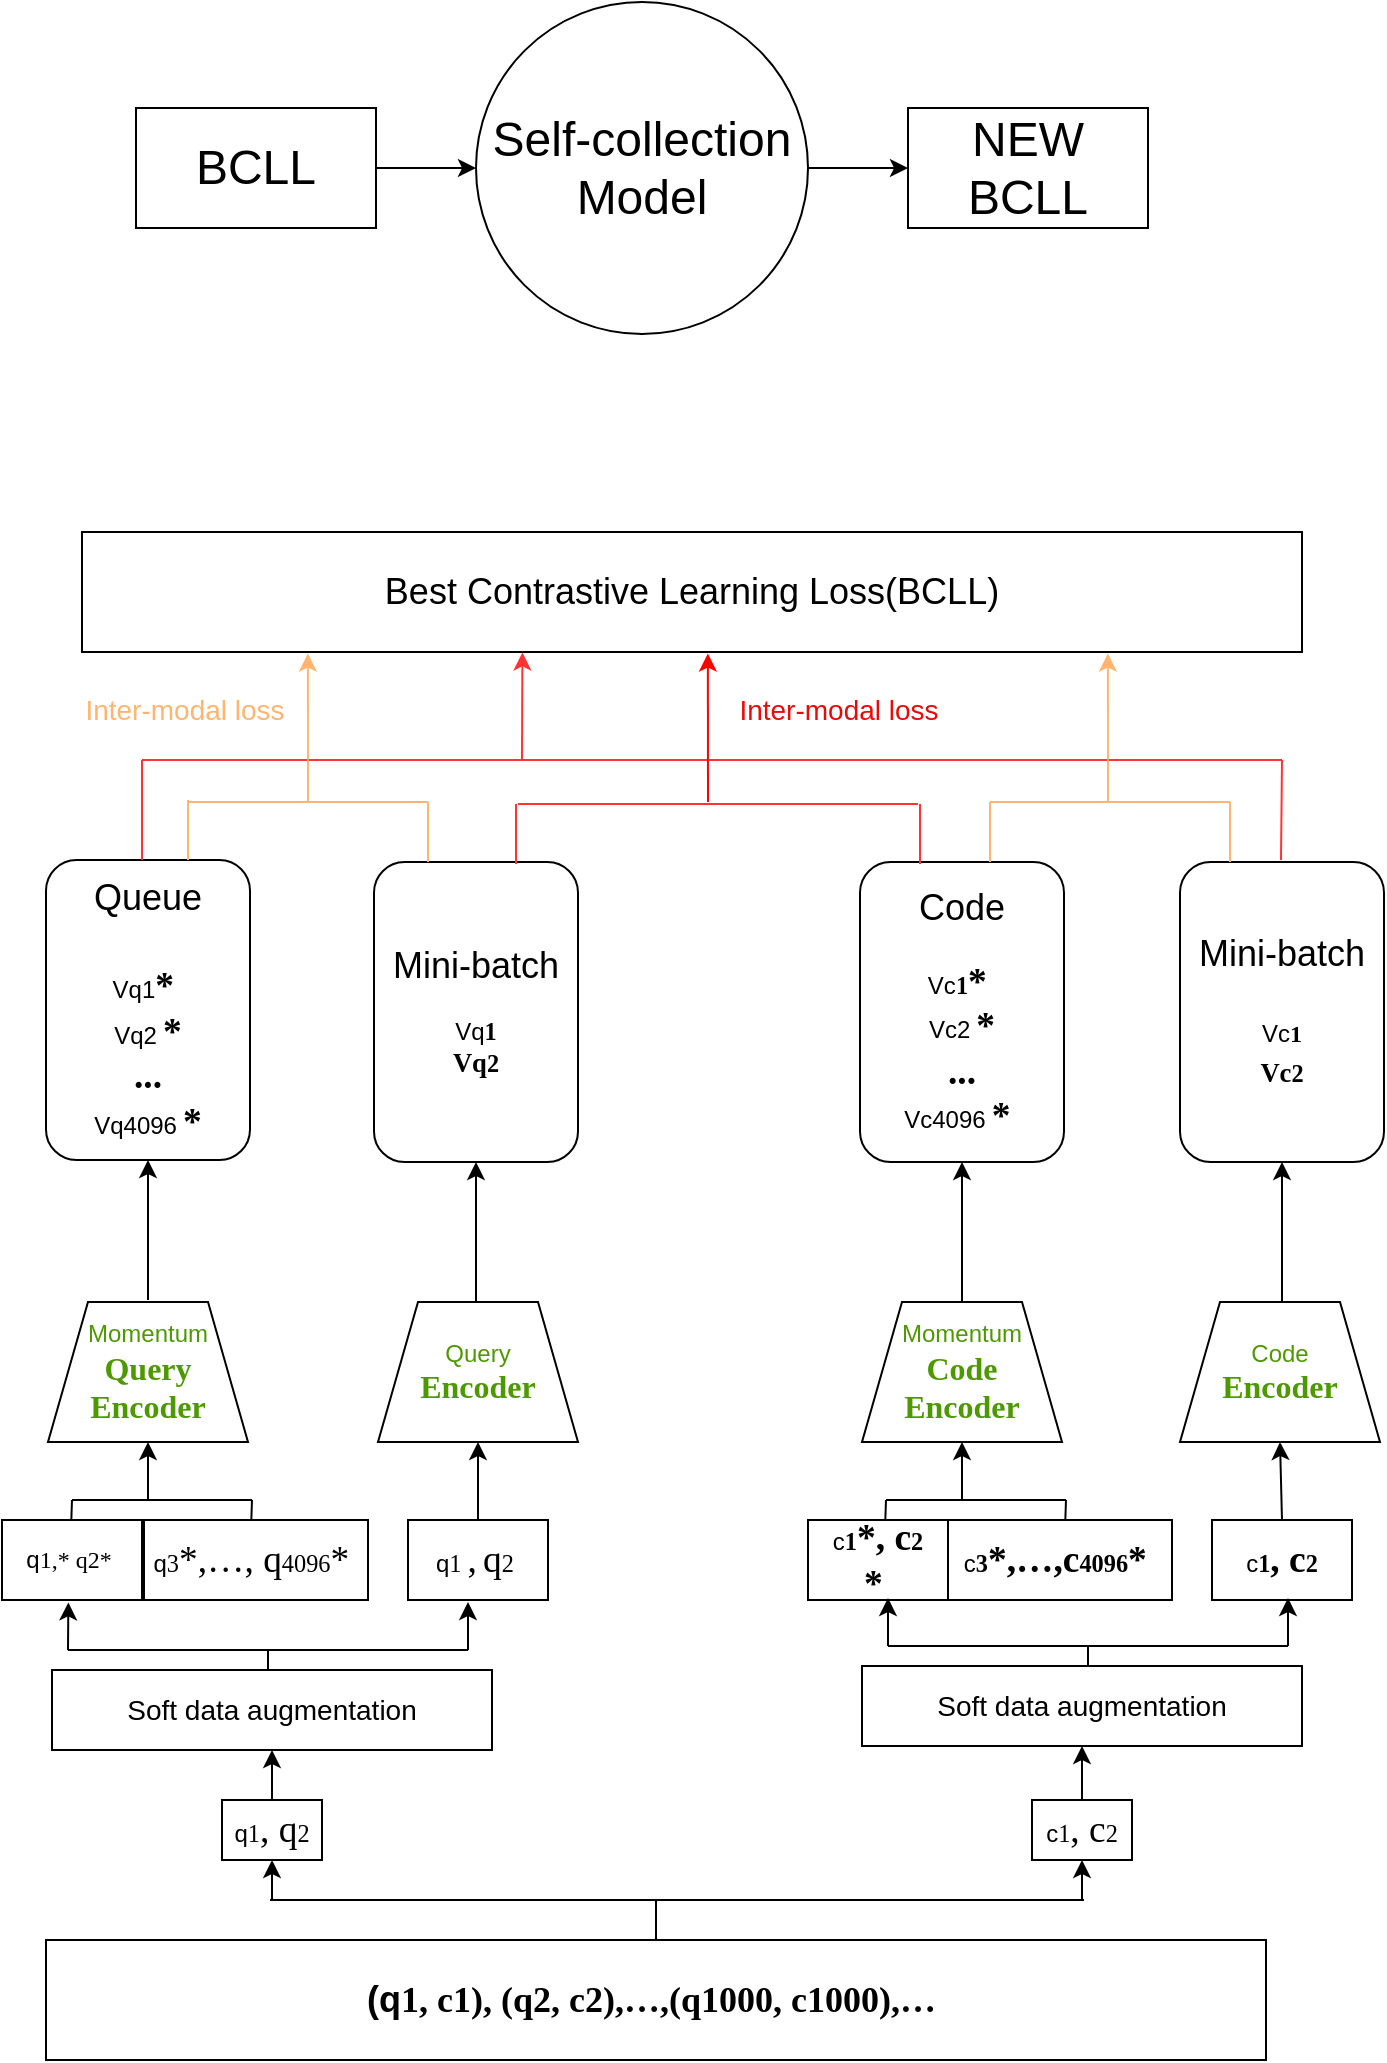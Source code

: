 <mxfile version="22.1.18" type="github">
  <diagram name="第 1 页" id="awsZ11LKHAH2snAvU0Er">
    <mxGraphModel dx="1436" dy="884" grid="1" gridSize="10" guides="1" tooltips="1" connect="1" arrows="1" fold="1" page="1" pageScale="1" pageWidth="827" pageHeight="1169" math="0" shadow="0">
      <root>
        <mxCell id="0" />
        <mxCell id="1" parent="0" />
        <mxCell id="aNl_W9AP3bxOsuSqv49G-1" value="&lt;div&gt;&lt;font style=&quot;font-size: 18px;&quot;&gt;&lt;b&gt;(q&lt;span style=&quot;font-family: Arial-BoldMT;&quot;&gt;1&lt;/span&gt;&lt;span style=&quot;font-family: Arial-BoldMT;&quot;&gt;, c&lt;/span&gt;&lt;span style=&quot;font-family: Arial-BoldMT;&quot;&gt;1&lt;/span&gt;&lt;span style=&quot;font-family: Arial-BoldMT;&quot;&gt;), (q&lt;/span&gt;&lt;span style=&quot;font-family: Arial-BoldMT;&quot;&gt;2&lt;/span&gt;&lt;span style=&quot;font-family: Arial-BoldMT;&quot;&gt;, c&lt;/span&gt;&lt;span style=&quot;font-family: Arial-BoldMT;&quot;&gt;2&lt;/span&gt;&lt;span style=&quot;font-family: Arial-BoldMT;&quot;&gt;),&lt;/span&gt;&lt;span style=&quot;font-family: 宋体;&quot;&gt;…&lt;/span&gt;&lt;span style=&quot;font-family: Arial-BoldMT;&quot;&gt;,(q&lt;/span&gt;&lt;span style=&quot;font-family: Arial-BoldMT;&quot;&gt;1000&lt;/span&gt;&lt;span style=&quot;font-family: Arial-BoldMT;&quot;&gt;, c&lt;/span&gt;&lt;span style=&quot;font-family: Arial-BoldMT;&quot;&gt;1000&lt;/span&gt;&lt;span style=&quot;font-family: Arial-BoldMT;&quot;&gt;),&lt;/span&gt;&lt;span style=&quot;font-family: 宋体;&quot;&gt;…&amp;nbsp;&lt;/span&gt;&lt;/b&gt;&lt;/font&gt;&lt;/div&gt;" style="rounded=0;whiteSpace=wrap;html=1;" parent="1" vertex="1">
          <mxGeometry x="109" y="1060" width="610" height="60" as="geometry" />
        </mxCell>
        <mxCell id="aNl_W9AP3bxOsuSqv49G-2" value="&lt;div&gt;&lt;font style=&quot;font-size: 14px;&quot;&gt;Soft data augmentation&lt;/font&gt;&lt;/div&gt;" style="rounded=0;whiteSpace=wrap;html=1;" parent="1" vertex="1">
          <mxGeometry x="112" y="925" width="220" height="40" as="geometry" />
        </mxCell>
        <mxCell id="aNl_W9AP3bxOsuSqv49G-4" value="&lt;div&gt;&lt;font style=&quot;font-size: 14px;&quot;&gt;Soft data augmentation&lt;/font&gt;&lt;/div&gt;" style="rounded=0;whiteSpace=wrap;html=1;" parent="1" vertex="1">
          <mxGeometry x="517" y="923" width="220" height="40" as="geometry" />
        </mxCell>
        <mxCell id="aNl_W9AP3bxOsuSqv49G-17" value="" style="edgeStyle=orthogonalEdgeStyle;rounded=0;orthogonalLoop=1;jettySize=auto;html=1;" parent="1" source="aNl_W9AP3bxOsuSqv49G-5" target="aNl_W9AP3bxOsuSqv49G-2" edge="1">
          <mxGeometry relative="1" as="geometry" />
        </mxCell>
        <mxCell id="aNl_W9AP3bxOsuSqv49G-5" value="&lt;div&gt;q&lt;span style=&quot;font-size: 9.12pt; font-family: Arial-BoldMT;&quot;&gt;1&lt;/span&gt;&lt;span style=&quot;font-size: 14.04pt; font-family: Arial-BoldMT;&quot;&gt;, q&lt;/span&gt;&lt;span style=&quot;font-size: 9.12pt; font-family: Arial-BoldMT;&quot;&gt;2&lt;/span&gt;&lt;/div&gt;" style="rounded=0;whiteSpace=wrap;html=1;" parent="1" vertex="1">
          <mxGeometry x="197" y="990" width="50" height="30" as="geometry" />
        </mxCell>
        <mxCell id="aNl_W9AP3bxOsuSqv49G-18" value="" style="edgeStyle=orthogonalEdgeStyle;rounded=0;orthogonalLoop=1;jettySize=auto;html=1;" parent="1" source="aNl_W9AP3bxOsuSqv49G-6" target="aNl_W9AP3bxOsuSqv49G-4" edge="1">
          <mxGeometry relative="1" as="geometry" />
        </mxCell>
        <mxCell id="aNl_W9AP3bxOsuSqv49G-6" value="&lt;div&gt;c&lt;span style=&quot;font-size: 9.12pt; font-family: Arial-BoldMT;&quot;&gt;1&lt;/span&gt;&lt;span style=&quot;font-size: 14.04pt; font-family: Arial-BoldMT;&quot;&gt;, c&lt;/span&gt;&lt;span style=&quot;font-size: 9.12pt; font-family: Arial-BoldMT;&quot;&gt;2&lt;/span&gt;&lt;/div&gt;" style="rounded=0;whiteSpace=wrap;html=1;" parent="1" vertex="1">
          <mxGeometry x="602" y="990" width="50" height="30" as="geometry" />
        </mxCell>
        <mxCell id="aNl_W9AP3bxOsuSqv49G-11" value="" style="endArrow=none;html=1;rounded=0;exitX=0.5;exitY=0;exitDx=0;exitDy=0;" parent="1" source="aNl_W9AP3bxOsuSqv49G-1" edge="1">
          <mxGeometry width="50" height="50" relative="1" as="geometry">
            <mxPoint x="390" y="860" as="sourcePoint" />
            <mxPoint x="414" y="1040" as="targetPoint" />
          </mxGeometry>
        </mxCell>
        <mxCell id="aNl_W9AP3bxOsuSqv49G-13" value="" style="endArrow=none;html=1;rounded=0;" parent="1" edge="1">
          <mxGeometry width="50" height="50" relative="1" as="geometry">
            <mxPoint x="221" y="1040" as="sourcePoint" />
            <mxPoint x="628" y="1040" as="targetPoint" />
          </mxGeometry>
        </mxCell>
        <mxCell id="aNl_W9AP3bxOsuSqv49G-15" value="" style="endArrow=classic;html=1;rounded=0;entryX=0.5;entryY=1;entryDx=0;entryDy=0;" parent="1" target="aNl_W9AP3bxOsuSqv49G-5" edge="1">
          <mxGeometry width="50" height="50" relative="1" as="geometry">
            <mxPoint x="222" y="1040" as="sourcePoint" />
            <mxPoint x="522" y="810" as="targetPoint" />
          </mxGeometry>
        </mxCell>
        <mxCell id="aNl_W9AP3bxOsuSqv49G-16" value="" style="endArrow=classic;html=1;rounded=0;entryX=0.5;entryY=1;entryDx=0;entryDy=0;" parent="1" target="aNl_W9AP3bxOsuSqv49G-6" edge="1">
          <mxGeometry width="50" height="50" relative="1" as="geometry">
            <mxPoint x="627" y="1040" as="sourcePoint" />
            <mxPoint x="517" y="980" as="targetPoint" />
          </mxGeometry>
        </mxCell>
        <mxCell id="aNl_W9AP3bxOsuSqv49G-19" value="&lt;div&gt;&lt;font style=&quot;font-size: 12px;&quot;&gt;q&lt;span style=&quot;font-family: Arial-BoldMT;&quot;&gt;1&lt;/span&gt;&lt;span style=&quot;font-family: Arial-BoldMT;&quot;&gt;,* q&lt;/span&gt;&lt;span style=&quot;font-family: Arial-BoldMT;&quot;&gt;2&lt;/span&gt;&lt;span style=&quot;font-family: Arial-BoldMT;&quot;&gt;*&amp;nbsp;&lt;/span&gt;&lt;/font&gt;&lt;/div&gt;" style="rounded=0;whiteSpace=wrap;html=1;" parent="1" vertex="1">
          <mxGeometry x="87" y="850" width="70" height="40" as="geometry" />
        </mxCell>
        <mxCell id="aNl_W9AP3bxOsuSqv49G-20" value="&lt;div&gt;q&lt;span style=&quot;font-size: 9.12pt; font-family: Arial-BoldMT;&quot;&gt;3&lt;/span&gt;&lt;span style=&quot;font-size: 14.04pt; font-family: Arial-BoldMT;&quot;&gt;*,&lt;/span&gt;&lt;span style=&quot;font-size: 14.04pt; font-family: 宋体;&quot;&gt;…&lt;/span&gt;&lt;span style=&quot;font-size: 14.04pt; font-family: Arial-BoldMT;&quot;&gt;, q&lt;/span&gt;&lt;span style=&quot;font-size: 9.12pt; font-family: Arial-BoldMT;&quot;&gt;4096&lt;/span&gt;&lt;span style=&quot;font-size: 14.04pt; font-family: Arial-BoldMT;&quot;&gt;*&amp;nbsp;&lt;/span&gt;&lt;/div&gt;" style="rounded=0;whiteSpace=wrap;html=1;" parent="1" vertex="1">
          <mxGeometry x="158" y="850" width="112" height="40" as="geometry" />
        </mxCell>
        <mxCell id="aNl_W9AP3bxOsuSqv49G-21" value="&lt;div&gt;q&lt;span style=&quot;font-size: 9.12pt; font-family: Arial-BoldMT;&quot;&gt;1 &lt;/span&gt;&lt;span style=&quot;font-size: 14.064pt; font-family: Arial-BoldMT;&quot;&gt;,&lt;/span&gt;&lt;span style=&quot;font-size: 9.12pt; font-family: Arial-BoldMT;&quot;&gt; &lt;/span&gt;&lt;span style=&quot;font-size: 14.064pt; font-family: Arial-BoldMT;&quot;&gt;q&lt;/span&gt;&lt;span style=&quot;font-size: 9.12pt; font-family: Arial-BoldMT;&quot;&gt;2&amp;nbsp;&lt;/span&gt;&lt;/div&gt;" style="rounded=0;whiteSpace=wrap;html=1;" parent="1" vertex="1">
          <mxGeometry x="290" y="850" width="70" height="40" as="geometry" />
        </mxCell>
        <mxCell id="aNl_W9AP3bxOsuSqv49G-25" value="&lt;div&gt;c&lt;span style=&quot;font-size: 9.12pt; font-family: Arial-BoldMT; font-weight: bold;&quot;&gt;1&lt;/span&gt;&lt;span style=&quot;font-size: 14.064pt; font-family: Arial-BoldMT; font-weight: bold;&quot;&gt;*, c&lt;/span&gt;&lt;span style=&quot;font-size: 9.12pt; font-family: Arial-BoldMT; font-weight: bold;&quot;&gt;2&lt;br/&gt;&lt;/span&gt;&lt;span style=&quot;font-size: 14.064pt; font-family: Arial-BoldMT; font-weight: bold;&quot;&gt;*&amp;nbsp;&lt;/span&gt;&lt;/div&gt;" style="rounded=0;whiteSpace=wrap;html=1;" parent="1" vertex="1">
          <mxGeometry x="490" y="850" width="70" height="40" as="geometry" />
        </mxCell>
        <mxCell id="aNl_W9AP3bxOsuSqv49G-26" value="&lt;div&gt;c&lt;span style=&quot;font-size: 9.12pt; font-family: Arial-BoldMT; font-weight: bold;&quot;&gt;3&lt;/span&gt;&lt;span style=&quot;font-size: 14.04pt; font-family: Arial-BoldMT; font-weight: bold;&quot;&gt;*,&lt;/span&gt;&lt;span style=&quot;font-size: 14.04pt; font-family: 宋体; font-weight: bold;&quot;&gt;…&lt;/span&gt;&lt;span style=&quot;font-size: 14.04pt; font-family: Arial-BoldMT; font-weight: bold;&quot;&gt;,c&lt;/span&gt;&lt;span style=&quot;font-size: 9.12pt; font-family: Arial-BoldMT; font-weight: bold;&quot;&gt;4096&lt;/span&gt;&lt;span style=&quot;font-size: 14.04pt; font-family: Arial-BoldMT; font-weight: bold;&quot;&gt;*&amp;nbsp;&lt;/span&gt;&lt;/div&gt;" style="rounded=0;whiteSpace=wrap;html=1;" parent="1" vertex="1">
          <mxGeometry x="560" y="850" width="112" height="40" as="geometry" />
        </mxCell>
        <mxCell id="aNl_W9AP3bxOsuSqv49G-27" value="&lt;div&gt;c&lt;span style=&quot;font-size: 9.12pt; font-family: Arial-BoldMT; font-weight: bold;&quot;&gt;1&lt;/span&gt;&lt;span style=&quot;font-size: 14.064pt; font-family: Arial-BoldMT; font-weight: bold;&quot;&gt;, c&lt;/span&gt;&lt;span style=&quot;font-size: 9.12pt; font-family: Arial-BoldMT; font-weight: bold;&quot;&gt;2&lt;/span&gt;&lt;/div&gt;" style="rounded=0;whiteSpace=wrap;html=1;" parent="1" vertex="1">
          <mxGeometry x="692" y="850" width="70" height="40" as="geometry" />
        </mxCell>
        <mxCell id="aNl_W9AP3bxOsuSqv49G-30" value="" style="endArrow=none;html=1;rounded=0;" parent="1" edge="1">
          <mxGeometry width="50" height="50" relative="1" as="geometry">
            <mxPoint x="220" y="925" as="sourcePoint" />
            <mxPoint x="220" y="915" as="targetPoint" />
          </mxGeometry>
        </mxCell>
        <mxCell id="aNl_W9AP3bxOsuSqv49G-31" value="" style="endArrow=none;html=1;rounded=0;" parent="1" edge="1">
          <mxGeometry width="50" height="50" relative="1" as="geometry">
            <mxPoint x="120" y="915" as="sourcePoint" />
            <mxPoint x="320" y="915" as="targetPoint" />
          </mxGeometry>
        </mxCell>
        <mxCell id="aNl_W9AP3bxOsuSqv49G-32" value="" style="endArrow=classic;html=1;rounded=0;entryX=0.474;entryY=1.03;entryDx=0;entryDy=0;entryPerimeter=0;" parent="1" target="aNl_W9AP3bxOsuSqv49G-19" edge="1">
          <mxGeometry width="50" height="50" relative="1" as="geometry">
            <mxPoint x="120" y="915" as="sourcePoint" />
            <mxPoint x="119.83" y="892.68" as="targetPoint" />
          </mxGeometry>
        </mxCell>
        <mxCell id="aNl_W9AP3bxOsuSqv49G-35" value="" style="endArrow=classic;html=1;rounded=0;entryX=0.474;entryY=1.03;entryDx=0;entryDy=0;entryPerimeter=0;" parent="1" edge="1">
          <mxGeometry width="50" height="50" relative="1" as="geometry">
            <mxPoint x="320" y="915" as="sourcePoint" />
            <mxPoint x="320" y="891" as="targetPoint" />
          </mxGeometry>
        </mxCell>
        <mxCell id="aNl_W9AP3bxOsuSqv49G-37" value="" style="endArrow=none;html=1;rounded=0;" parent="1" edge="1">
          <mxGeometry width="50" height="50" relative="1" as="geometry">
            <mxPoint x="630" y="923" as="sourcePoint" />
            <mxPoint x="630" y="913" as="targetPoint" />
          </mxGeometry>
        </mxCell>
        <mxCell id="aNl_W9AP3bxOsuSqv49G-38" value="" style="endArrow=none;html=1;rounded=0;" parent="1" edge="1">
          <mxGeometry width="50" height="50" relative="1" as="geometry">
            <mxPoint x="530" y="913" as="sourcePoint" />
            <mxPoint x="730" y="913" as="targetPoint" />
          </mxGeometry>
        </mxCell>
        <mxCell id="aNl_W9AP3bxOsuSqv49G-39" value="" style="endArrow=classic;html=1;rounded=0;entryX=0.474;entryY=1.03;entryDx=0;entryDy=0;entryPerimeter=0;" parent="1" edge="1">
          <mxGeometry width="50" height="50" relative="1" as="geometry">
            <mxPoint x="530" y="913" as="sourcePoint" />
            <mxPoint x="530" y="889" as="targetPoint" />
          </mxGeometry>
        </mxCell>
        <mxCell id="aNl_W9AP3bxOsuSqv49G-40" value="" style="endArrow=classic;html=1;rounded=0;entryX=0.474;entryY=1.03;entryDx=0;entryDy=0;entryPerimeter=0;" parent="1" edge="1">
          <mxGeometry width="50" height="50" relative="1" as="geometry">
            <mxPoint x="730" y="913" as="sourcePoint" />
            <mxPoint x="730" y="889" as="targetPoint" />
          </mxGeometry>
        </mxCell>
        <mxCell id="aNl_W9AP3bxOsuSqv49G-41" value="&lt;div&gt;&lt;font color=&quot;#4d9900&quot;&gt;Momentum&lt;br&gt;&lt;/font&gt;&lt;/div&gt;&lt;div&gt;&lt;span style=&quot;font-size: 12pt; font-family: Arial-BoldMT; font-weight: bold;&quot;&gt;&lt;font color=&quot;#4d9900&quot;&gt;Query &lt;br&gt;&lt;/font&gt;&lt;/span&gt;&lt;/div&gt;&lt;div&gt;&lt;span style=&quot;font-size: 12pt; font-family: Arial-BoldMT; font-weight: bold;&quot;&gt;&lt;font color=&quot;#4d9900&quot;&gt;Encoder&lt;/font&gt;&lt;/span&gt;&lt;/div&gt;" style="shape=trapezoid;perimeter=trapezoidPerimeter;whiteSpace=wrap;html=1;fixedSize=1;" parent="1" vertex="1">
          <mxGeometry x="110" y="741" width="100" height="70" as="geometry" />
        </mxCell>
        <mxCell id="aNl_W9AP3bxOsuSqv49G-42" value="&lt;div&gt;&lt;font color=&quot;#4d9900&quot;&gt;Query &lt;br&gt;&lt;/font&gt;&lt;/div&gt;&lt;div&gt;&lt;span style=&quot;font-size: 12pt; font-family: Arial-BoldMT; font-weight: bold;&quot;&gt;&lt;font color=&quot;#4d9900&quot;&gt;Encoder&lt;/font&gt;&lt;/span&gt;&lt;/div&gt;" style="shape=trapezoid;perimeter=trapezoidPerimeter;whiteSpace=wrap;html=1;fixedSize=1;" parent="1" vertex="1">
          <mxGeometry x="275" y="741" width="100" height="70" as="geometry" />
        </mxCell>
        <mxCell id="aNl_W9AP3bxOsuSqv49G-43" value="&lt;div&gt;&lt;font color=&quot;#4d9900&quot;&gt;Momentum&lt;br&gt;&lt;/font&gt;&lt;/div&gt;&lt;div&gt;&lt;span style=&quot;font-size: 12pt; font-family: Arial-BoldMT; font-weight: bold;&quot;&gt;&lt;font color=&quot;#4d9900&quot;&gt;Code &lt;br&gt;&lt;/font&gt;&lt;/span&gt;&lt;/div&gt;&lt;div&gt;&lt;span style=&quot;font-size: 12pt; font-family: Arial-BoldMT; font-weight: bold;&quot;&gt;&lt;font color=&quot;#4d9900&quot;&gt;Encoder&lt;/font&gt;&lt;/span&gt;&lt;/div&gt;" style="shape=trapezoid;perimeter=trapezoidPerimeter;whiteSpace=wrap;html=1;fixedSize=1;" parent="1" vertex="1">
          <mxGeometry x="517" y="741" width="100" height="70" as="geometry" />
        </mxCell>
        <mxCell id="aNl_W9AP3bxOsuSqv49G-44" value="&lt;div&gt;&lt;font color=&quot;#4d9900&quot;&gt;Code &lt;br&gt;&lt;/font&gt;&lt;/div&gt;&lt;div&gt;&lt;span style=&quot;font-size: 12pt; font-family: Arial-BoldMT; font-weight: bold;&quot;&gt;&lt;font color=&quot;#4d9900&quot;&gt;Encoder&lt;/font&gt;&lt;/span&gt;&lt;/div&gt;" style="shape=trapezoid;perimeter=trapezoidPerimeter;whiteSpace=wrap;html=1;fixedSize=1;" parent="1" vertex="1">
          <mxGeometry x="676" y="741" width="100" height="70" as="geometry" />
        </mxCell>
        <mxCell id="aNl_W9AP3bxOsuSqv49G-45" value="" style="endArrow=classic;html=1;rounded=0;exitX=0.5;exitY=0;exitDx=0;exitDy=0;entryX=0.5;entryY=1;entryDx=0;entryDy=0;" parent="1" source="aNl_W9AP3bxOsuSqv49G-21" target="aNl_W9AP3bxOsuSqv49G-42" edge="1">
          <mxGeometry width="50" height="50" relative="1" as="geometry">
            <mxPoint x="460" y="890" as="sourcePoint" />
            <mxPoint x="430" y="820" as="targetPoint" />
          </mxGeometry>
        </mxCell>
        <mxCell id="aNl_W9AP3bxOsuSqv49G-46" value="" style="endArrow=classic;html=1;rounded=0;exitX=0.5;exitY=0;exitDx=0;exitDy=0;entryX=0.5;entryY=1;entryDx=0;entryDy=0;" parent="1" source="aNl_W9AP3bxOsuSqv49G-27" target="aNl_W9AP3bxOsuSqv49G-44" edge="1">
          <mxGeometry width="50" height="50" relative="1" as="geometry">
            <mxPoint x="460" y="890" as="sourcePoint" />
            <mxPoint x="510" y="840" as="targetPoint" />
          </mxGeometry>
        </mxCell>
        <mxCell id="aNl_W9AP3bxOsuSqv49G-47" value="" style="endArrow=none;html=1;rounded=0;" parent="1" edge="1">
          <mxGeometry width="50" height="50" relative="1" as="geometry">
            <mxPoint x="121.66" y="850" as="sourcePoint" />
            <mxPoint x="122" y="840" as="targetPoint" />
          </mxGeometry>
        </mxCell>
        <mxCell id="aNl_W9AP3bxOsuSqv49G-49" value="" style="endArrow=none;html=1;rounded=0;" parent="1" edge="1">
          <mxGeometry width="50" height="50" relative="1" as="geometry">
            <mxPoint x="211.66" y="850" as="sourcePoint" />
            <mxPoint x="212" y="840" as="targetPoint" />
          </mxGeometry>
        </mxCell>
        <mxCell id="aNl_W9AP3bxOsuSqv49G-50" value="" style="endArrow=none;html=1;rounded=0;" parent="1" edge="1">
          <mxGeometry width="50" height="50" relative="1" as="geometry">
            <mxPoint x="122" y="840" as="sourcePoint" />
            <mxPoint x="212" y="840" as="targetPoint" />
          </mxGeometry>
        </mxCell>
        <mxCell id="aNl_W9AP3bxOsuSqv49G-51" value="" style="endArrow=classic;html=1;rounded=0;entryX=0.5;entryY=1;entryDx=0;entryDy=0;" parent="1" target="aNl_W9AP3bxOsuSqv49G-41" edge="1">
          <mxGeometry width="50" height="50" relative="1" as="geometry">
            <mxPoint x="160" y="840" as="sourcePoint" />
            <mxPoint x="158" y="811" as="targetPoint" />
          </mxGeometry>
        </mxCell>
        <mxCell id="aNl_W9AP3bxOsuSqv49G-52" value="" style="endArrow=none;html=1;rounded=0;" parent="1" edge="1">
          <mxGeometry width="50" height="50" relative="1" as="geometry">
            <mxPoint x="528.66" y="850" as="sourcePoint" />
            <mxPoint x="529" y="840" as="targetPoint" />
          </mxGeometry>
        </mxCell>
        <mxCell id="aNl_W9AP3bxOsuSqv49G-53" value="" style="endArrow=none;html=1;rounded=0;" parent="1" edge="1">
          <mxGeometry width="50" height="50" relative="1" as="geometry">
            <mxPoint x="618.66" y="850" as="sourcePoint" />
            <mxPoint x="619" y="840" as="targetPoint" />
          </mxGeometry>
        </mxCell>
        <mxCell id="aNl_W9AP3bxOsuSqv49G-54" value="" style="endArrow=none;html=1;rounded=0;" parent="1" edge="1">
          <mxGeometry width="50" height="50" relative="1" as="geometry">
            <mxPoint x="529" y="840" as="sourcePoint" />
            <mxPoint x="619" y="840" as="targetPoint" />
          </mxGeometry>
        </mxCell>
        <mxCell id="aNl_W9AP3bxOsuSqv49G-55" value="" style="endArrow=classic;html=1;rounded=0;entryX=0.5;entryY=1;entryDx=0;entryDy=0;" parent="1" edge="1">
          <mxGeometry width="50" height="50" relative="1" as="geometry">
            <mxPoint x="567" y="840" as="sourcePoint" />
            <mxPoint x="567" y="811" as="targetPoint" />
          </mxGeometry>
        </mxCell>
        <mxCell id="aNl_W9AP3bxOsuSqv49G-56" value="&lt;div&gt;&lt;font style=&quot;font-size: 18px;&quot;&gt;Queue&lt;/font&gt;&lt;/div&gt;&lt;div&gt;&lt;font style=&quot;font-size: 18px;&quot;&gt;&lt;br&gt;&lt;/font&gt;&lt;/div&gt;&lt;div&gt;&lt;font style=&quot;font-size: 18px;&quot;&gt;&lt;div style=&quot;border-color: var(--border-color); font-size: 12px;&quot;&gt;&lt;div style=&quot;border-color: var(--border-color);&quot;&gt;Vq1&lt;span style=&quot;border-color: var(--border-color); font-size: 14.04pt; font-family: Arial-BoldMT; font-weight: bold;&quot;&gt;*&amp;nbsp;&lt;/span&gt;&lt;/div&gt;&lt;/div&gt;&lt;div style=&quot;border-color: var(--border-color); font-size: 12px;&quot;&gt;&lt;div style=&quot;border-color: var(--border-color);&quot;&gt;Vq2&lt;span style=&quot;border-color: var(--border-color); font-size: 9.12pt; font-family: Arial-BoldMT; font-weight: bold;&quot;&gt;&amp;nbsp;&lt;/span&gt;&lt;span style=&quot;border-color: var(--border-color); font-size: 14.04pt; font-family: Arial-BoldMT; font-weight: bold;&quot;&gt;*&lt;/span&gt;&lt;/div&gt;&lt;div style=&quot;border-color: var(--border-color);&quot;&gt;&lt;span style=&quot;border-color: var(--border-color); font-size: 14.04pt; font-family: Arial-BoldMT; font-weight: bold;&quot;&gt;...&lt;/span&gt;&lt;/div&gt;&lt;div style=&quot;border-color: var(--border-color);&quot;&gt;Vq4096&lt;span style=&quot;border-color: var(--border-color); background-color: initial; font-size: 9.12pt; font-family: Arial-BoldMT; font-weight: bold;&quot;&gt;&amp;nbsp;&lt;/span&gt;&lt;span style=&quot;border-color: var(--border-color); background-color: initial; font-size: 14.04pt; font-family: Arial-BoldMT; font-weight: bold;&quot;&gt;*&lt;/span&gt;&lt;/div&gt;&lt;/div&gt;&lt;/font&gt;&lt;/div&gt;" style="rounded=1;whiteSpace=wrap;html=1;" parent="1" vertex="1">
          <mxGeometry x="109" y="520" width="102" height="150" as="geometry" />
        </mxCell>
        <mxCell id="aNl_W9AP3bxOsuSqv49G-60" value="" style="endArrow=classic;html=1;rounded=0;entryX=0.5;entryY=1;entryDx=0;entryDy=0;" parent="1" target="aNl_W9AP3bxOsuSqv49G-56" edge="1">
          <mxGeometry width="50" height="50" relative="1" as="geometry">
            <mxPoint x="160" y="740" as="sourcePoint" />
            <mxPoint x="470" y="640" as="targetPoint" />
          </mxGeometry>
        </mxCell>
        <mxCell id="aNl_W9AP3bxOsuSqv49G-63" value="&lt;div&gt;&lt;font style=&quot;font-size: 18px;&quot;&gt;Mini-batch&lt;/font&gt;&lt;/div&gt;&lt;div&gt;&lt;div&gt;&lt;span style=&quot;font-size: 9.12pt; font-family: Arial-BoldMT; font-weight: bold;&quot;&gt;&lt;br&gt;&lt;/span&gt;&lt;/div&gt;&lt;div&gt;&lt;div&gt;Vq&lt;span style=&quot;font-size: 9.12pt; font-family: Arial-BoldMT; font-weight: bold;&quot;&gt;1&lt;br&gt;&lt;/span&gt;&lt;/div&gt;&lt;div&gt;&lt;span style=&quot;font-size: 9.96pt; font-family: Arial-BoldMT; font-weight: bold;&quot;&gt;Vq&lt;/span&gt;&lt;span style=&quot;font-size: 9.12pt; font-family: Arial-BoldMT; font-weight: bold;&quot;&gt;2&lt;/span&gt;&lt;/div&gt;&lt;/div&gt;&lt;/div&gt;" style="rounded=1;whiteSpace=wrap;html=1;" parent="1" vertex="1">
          <mxGeometry x="273" y="521" width="102" height="150" as="geometry" />
        </mxCell>
        <mxCell id="aNl_W9AP3bxOsuSqv49G-64" value="" style="endArrow=classic;html=1;rounded=0;entryX=0.5;entryY=1;entryDx=0;entryDy=0;" parent="1" target="aNl_W9AP3bxOsuSqv49G-63" edge="1">
          <mxGeometry width="50" height="50" relative="1" as="geometry">
            <mxPoint x="324" y="741" as="sourcePoint" />
            <mxPoint x="634" y="641" as="targetPoint" />
          </mxGeometry>
        </mxCell>
        <mxCell id="aNl_W9AP3bxOsuSqv49G-65" value="&lt;div&gt;&lt;font style=&quot;font-size: 18px;&quot;&gt;Code&lt;/font&gt;&lt;/div&gt;&lt;div&gt;&lt;br&gt;&lt;/div&gt;&lt;div&gt;&lt;div&gt;Vc&lt;span style=&quot;font-size: 9.12pt; font-family: Arial-BoldMT; font-weight: bold;&quot;&gt;1&lt;/span&gt;&lt;span style=&quot;font-size: 14.04pt; font-family: Arial-BoldMT; font-weight: bold;&quot;&gt;*&amp;nbsp;&lt;/span&gt;&lt;/div&gt;&lt;/div&gt;&lt;div&gt;&lt;div&gt;Vc2&lt;span style=&quot;font-size: 9.12pt; font-family: Arial-BoldMT; font-weight: bold;&quot;&gt;&amp;nbsp;&lt;/span&gt;&lt;span style=&quot;font-size: 14.04pt; font-family: Arial-BoldMT; font-weight: bold;&quot;&gt;*&lt;/span&gt;&lt;/div&gt;&lt;div&gt;&lt;span style=&quot;font-size: 14.04pt; font-family: Arial-BoldMT; font-weight: bold;&quot;&gt;...&lt;/span&gt;&lt;/div&gt;&lt;div&gt;Vc4096&lt;span style=&quot;background-color: initial; font-size: 9.12pt; font-family: Arial-BoldMT; font-weight: bold;&quot;&gt;&amp;nbsp;&lt;/span&gt;&lt;span style=&quot;background-color: initial; font-size: 14.04pt; font-family: Arial-BoldMT; font-weight: bold;&quot;&gt;*&lt;/span&gt;&lt;span style=&quot;font-size: 14.04pt; font-family: Arial-BoldMT; font-weight: bold;&quot;&gt;&amp;nbsp;&lt;/span&gt;&lt;/div&gt;&lt;/div&gt;" style="rounded=1;whiteSpace=wrap;html=1;" parent="1" vertex="1">
          <mxGeometry x="516" y="521" width="102" height="150" as="geometry" />
        </mxCell>
        <mxCell id="aNl_W9AP3bxOsuSqv49G-66" value="" style="endArrow=classic;html=1;rounded=0;entryX=0.5;entryY=1;entryDx=0;entryDy=0;" parent="1" target="aNl_W9AP3bxOsuSqv49G-65" edge="1">
          <mxGeometry width="50" height="50" relative="1" as="geometry">
            <mxPoint x="567" y="741" as="sourcePoint" />
            <mxPoint x="877" y="641" as="targetPoint" />
          </mxGeometry>
        </mxCell>
        <mxCell id="aNl_W9AP3bxOsuSqv49G-67" value="&lt;div&gt;&lt;font style=&quot;font-size: 18px;&quot;&gt;Mini-batch&lt;/font&gt;&lt;/div&gt;&lt;div&gt;&lt;font style=&quot;font-size: 18px;&quot;&gt;&lt;br&gt;&lt;/font&gt;&lt;/div&gt;&lt;div&gt;&lt;font style=&quot;&quot;&gt;&lt;div style=&quot;&quot;&gt;&lt;font style=&quot;font-size: 12px;&quot;&gt;Vc&lt;span style=&quot;font-family: Arial-BoldMT; font-weight: bold;&quot;&gt;1&lt;br&gt;&lt;/span&gt;&lt;/font&gt;&lt;/div&gt;&lt;div style=&quot;font-size: 18px;&quot;&gt;&lt;span style=&quot;font-size: 9.984pt; font-family: Arial-BoldMT; font-weight: bold;&quot;&gt;Vc&lt;/span&gt;&lt;span style=&quot;font-size: 9.12pt; font-family: Arial-BoldMT; font-weight: bold;&quot;&gt;2&lt;/span&gt;&lt;/div&gt;&lt;/font&gt;&lt;/div&gt;" style="rounded=1;whiteSpace=wrap;html=1;" parent="1" vertex="1">
          <mxGeometry x="676" y="521" width="102" height="150" as="geometry" />
        </mxCell>
        <mxCell id="aNl_W9AP3bxOsuSqv49G-68" value="" style="endArrow=classic;html=1;rounded=0;entryX=0.5;entryY=1;entryDx=0;entryDy=0;" parent="1" target="aNl_W9AP3bxOsuSqv49G-67" edge="1">
          <mxGeometry width="50" height="50" relative="1" as="geometry">
            <mxPoint x="727" y="741" as="sourcePoint" />
            <mxPoint x="1037" y="641" as="targetPoint" />
          </mxGeometry>
        </mxCell>
        <mxCell id="VZw-l6e905OapWD9kEM1-4" value="&lt;div&gt;&lt;font style=&quot;font-size: 18px;&quot;&gt;Best Contrastive Learning Loss(BCLL)&lt;/font&gt;&lt;/div&gt;" style="rounded=0;whiteSpace=wrap;html=1;" vertex="1" parent="1">
          <mxGeometry x="127" y="356" width="610" height="60" as="geometry" />
        </mxCell>
        <mxCell id="VZw-l6e905OapWD9kEM1-5" value="" style="endArrow=none;html=1;rounded=0;fillColor=#E61647;strokeColor=#FF3333;" edge="1" parent="1">
          <mxGeometry width="50" height="50" relative="1" as="geometry">
            <mxPoint x="157" y="520" as="sourcePoint" />
            <mxPoint x="157" y="470" as="targetPoint" />
          </mxGeometry>
        </mxCell>
        <mxCell id="VZw-l6e905OapWD9kEM1-6" value="" style="endArrow=none;html=1;rounded=0;fillColor=#E61647;strokeColor=#FF3333;" edge="1" parent="1">
          <mxGeometry width="50" height="50" relative="1" as="geometry">
            <mxPoint x="726.5" y="520" as="sourcePoint" />
            <mxPoint x="727" y="470" as="targetPoint" />
          </mxGeometry>
        </mxCell>
        <mxCell id="VZw-l6e905OapWD9kEM1-7" value="" style="endArrow=none;html=1;rounded=0;fillColor=#E61647;strokeColor=#FF3333;" edge="1" parent="1">
          <mxGeometry width="50" height="50" relative="1" as="geometry">
            <mxPoint x="157" y="470" as="sourcePoint" />
            <mxPoint x="727" y="470" as="targetPoint" />
          </mxGeometry>
        </mxCell>
        <mxCell id="VZw-l6e905OapWD9kEM1-9" value="" style="endArrow=none;html=1;rounded=0;fillColor=#E61647;strokeColor=#FF3333;" edge="1" parent="1">
          <mxGeometry width="50" height="50" relative="1" as="geometry">
            <mxPoint x="344" y="522" as="sourcePoint" />
            <mxPoint x="344" y="492" as="targetPoint" />
          </mxGeometry>
        </mxCell>
        <mxCell id="VZw-l6e905OapWD9kEM1-10" value="" style="endArrow=none;html=1;rounded=0;fillColor=#E61647;strokeColor=#FF3333;" edge="1" parent="1">
          <mxGeometry width="50" height="50" relative="1" as="geometry">
            <mxPoint x="546" y="522" as="sourcePoint" />
            <mxPoint x="546" y="492" as="targetPoint" />
          </mxGeometry>
        </mxCell>
        <mxCell id="VZw-l6e905OapWD9kEM1-11" value="" style="endArrow=none;html=1;rounded=0;fillColor=#E61647;strokeColor=#FF3333;" edge="1" parent="1">
          <mxGeometry width="50" height="50" relative="1" as="geometry">
            <mxPoint x="345" y="492" as="sourcePoint" />
            <mxPoint x="545" y="492" as="targetPoint" />
          </mxGeometry>
        </mxCell>
        <mxCell id="VZw-l6e905OapWD9kEM1-12" value="&lt;div&gt;&lt;font style=&quot;font-size: 14px;&quot; color=&quot;#eb0a0a&quot;&gt;Inter-modal loss&lt;/font&gt;&lt;/div&gt;" style="text;html=1;align=center;verticalAlign=middle;resizable=0;points=[];autosize=1;strokeColor=none;fillColor=none;" vertex="1" parent="1">
          <mxGeometry x="445" y="430" width="120" height="30" as="geometry" />
        </mxCell>
        <mxCell id="VZw-l6e905OapWD9kEM1-13" value="" style="endArrow=classic;html=1;rounded=0;entryX=0.513;entryY=0.996;entryDx=0;entryDy=0;entryPerimeter=0;strokeColor=#FF0000;" edge="1" parent="1">
          <mxGeometry width="50" height="50" relative="1" as="geometry">
            <mxPoint x="440" y="491" as="sourcePoint" />
            <mxPoint x="439.93" y="416.76" as="targetPoint" />
          </mxGeometry>
        </mxCell>
        <mxCell id="VZw-l6e905OapWD9kEM1-14" value="" style="endArrow=classic;html=1;rounded=0;entryX=0.361;entryY=1.004;entryDx=0;entryDy=0;entryPerimeter=0;strokeColor=#FF3333;" edge="1" parent="1" target="VZw-l6e905OapWD9kEM1-4">
          <mxGeometry width="50" height="50" relative="1" as="geometry">
            <mxPoint x="347" y="470" as="sourcePoint" />
            <mxPoint x="460" y="440" as="targetPoint" />
          </mxGeometry>
        </mxCell>
        <mxCell id="VZw-l6e905OapWD9kEM1-15" value="" style="endArrow=none;html=1;rounded=0;fillColor=#E61647;strokeColor=#FFB570;" edge="1" parent="1">
          <mxGeometry width="50" height="50" relative="1" as="geometry">
            <mxPoint x="180" y="520" as="sourcePoint" />
            <mxPoint x="180" y="490" as="targetPoint" />
          </mxGeometry>
        </mxCell>
        <mxCell id="VZw-l6e905OapWD9kEM1-16" value="" style="endArrow=none;html=1;rounded=0;fillColor=#E61647;strokeColor=#FFB570;" edge="1" parent="1">
          <mxGeometry width="50" height="50" relative="1" as="geometry">
            <mxPoint x="300" y="521" as="sourcePoint" />
            <mxPoint x="300" y="491" as="targetPoint" />
            <Array as="points">
              <mxPoint x="300" y="509" />
            </Array>
          </mxGeometry>
        </mxCell>
        <mxCell id="VZw-l6e905OapWD9kEM1-18" value="" style="endArrow=none;html=1;rounded=0;strokeColor=#FFB570;" edge="1" parent="1">
          <mxGeometry width="50" height="50" relative="1" as="geometry">
            <mxPoint x="180" y="491" as="sourcePoint" />
            <mxPoint x="300" y="491" as="targetPoint" />
          </mxGeometry>
        </mxCell>
        <mxCell id="VZw-l6e905OapWD9kEM1-19" value="" style="endArrow=none;html=1;rounded=0;fillColor=#E61647;strokeColor=#FFB570;" edge="1" parent="1">
          <mxGeometry width="50" height="50" relative="1" as="geometry">
            <mxPoint x="581" y="521" as="sourcePoint" />
            <mxPoint x="581" y="491" as="targetPoint" />
          </mxGeometry>
        </mxCell>
        <mxCell id="VZw-l6e905OapWD9kEM1-20" value="" style="endArrow=none;html=1;rounded=0;fillColor=#E61647;strokeColor=#FFB570;" edge="1" parent="1">
          <mxGeometry width="50" height="50" relative="1" as="geometry">
            <mxPoint x="701" y="521" as="sourcePoint" />
            <mxPoint x="701" y="491" as="targetPoint" />
            <Array as="points">
              <mxPoint x="701" y="509" />
            </Array>
          </mxGeometry>
        </mxCell>
        <mxCell id="VZw-l6e905OapWD9kEM1-21" value="" style="endArrow=none;html=1;rounded=0;strokeColor=#FFB570;" edge="1" parent="1">
          <mxGeometry width="50" height="50" relative="1" as="geometry">
            <mxPoint x="581" y="491" as="sourcePoint" />
            <mxPoint x="701" y="491" as="targetPoint" />
          </mxGeometry>
        </mxCell>
        <mxCell id="VZw-l6e905OapWD9kEM1-23" value="" style="endArrow=classic;html=1;rounded=0;entryX=0.513;entryY=0.996;entryDx=0;entryDy=0;entryPerimeter=0;strokeColor=#FFB570;" edge="1" parent="1">
          <mxGeometry width="50" height="50" relative="1" as="geometry">
            <mxPoint x="240" y="491" as="sourcePoint" />
            <mxPoint x="239.93" y="416.76" as="targetPoint" />
          </mxGeometry>
        </mxCell>
        <mxCell id="VZw-l6e905OapWD9kEM1-24" value="" style="endArrow=classic;html=1;rounded=0;entryX=0.513;entryY=0.996;entryDx=0;entryDy=0;entryPerimeter=0;strokeColor=#FFB570;" edge="1" parent="1">
          <mxGeometry width="50" height="50" relative="1" as="geometry">
            <mxPoint x="640" y="491" as="sourcePoint" />
            <mxPoint x="639.93" y="416.76" as="targetPoint" />
          </mxGeometry>
        </mxCell>
        <mxCell id="VZw-l6e905OapWD9kEM1-25" value="&lt;div&gt;&lt;font style=&quot;font-size: 14px;&quot; color=&quot;#ffb570&quot;&gt;Inter-modal loss&lt;/font&gt;&lt;/div&gt;" style="text;html=1;align=center;verticalAlign=middle;resizable=0;points=[];autosize=1;strokeColor=none;fillColor=none;" vertex="1" parent="1">
          <mxGeometry x="118" y="430" width="120" height="30" as="geometry" />
        </mxCell>
        <mxCell id="VZw-l6e905OapWD9kEM1-31" value="" style="edgeStyle=orthogonalEdgeStyle;rounded=0;orthogonalLoop=1;jettySize=auto;html=1;" edge="1" parent="1" source="VZw-l6e905OapWD9kEM1-26" target="VZw-l6e905OapWD9kEM1-30">
          <mxGeometry relative="1" as="geometry" />
        </mxCell>
        <mxCell id="VZw-l6e905OapWD9kEM1-26" value="&lt;font style=&quot;font-size: 24px;&quot;&gt;Self-collection&lt;br&gt;Model&lt;/font&gt;" style="ellipse;whiteSpace=wrap;html=1;aspect=fixed;" vertex="1" parent="1">
          <mxGeometry x="324" y="91" width="166" height="166" as="geometry" />
        </mxCell>
        <mxCell id="VZw-l6e905OapWD9kEM1-29" value="" style="edgeStyle=orthogonalEdgeStyle;rounded=0;orthogonalLoop=1;jettySize=auto;html=1;" edge="1" parent="1" source="VZw-l6e905OapWD9kEM1-27" target="VZw-l6e905OapWD9kEM1-26">
          <mxGeometry relative="1" as="geometry" />
        </mxCell>
        <mxCell id="VZw-l6e905OapWD9kEM1-27" value="&lt;font style=&quot;font-size: 24px;&quot;&gt;BCLL&lt;/font&gt;" style="rounded=0;whiteSpace=wrap;html=1;" vertex="1" parent="1">
          <mxGeometry x="154" y="144" width="120" height="60" as="geometry" />
        </mxCell>
        <mxCell id="VZw-l6e905OapWD9kEM1-30" value="&lt;font style=&quot;font-size: 24px;&quot;&gt;NEW BCLL&lt;/font&gt;" style="rounded=0;whiteSpace=wrap;html=1;" vertex="1" parent="1">
          <mxGeometry x="540" y="144" width="120" height="60" as="geometry" />
        </mxCell>
      </root>
    </mxGraphModel>
  </diagram>
</mxfile>
